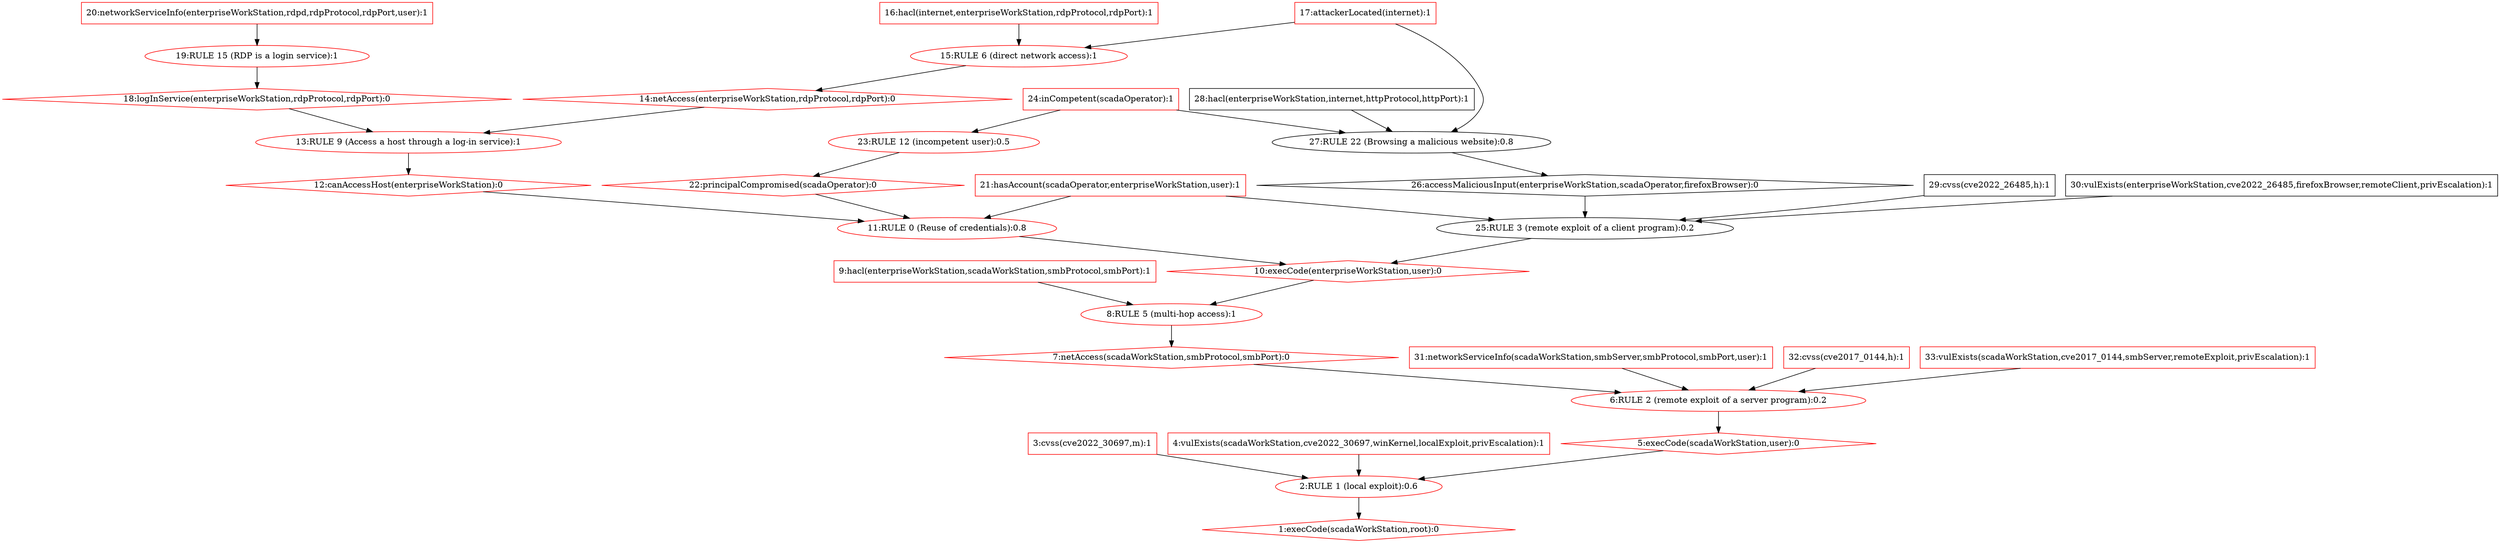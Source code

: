 strict digraph G {
  1 [ label="1:execCode(scadaWorkStation,root):0" shape="diamond" color="red" ];
  2 [ label="2:RULE 1 (local exploit):0.6" shape="ellipse" color="red" ];
  3 [ label="3:cvss(cve2022_30697,m):1" shape="box" color="red" ];
  4 [ label="4:vulExists(scadaWorkStation,cve2022_30697,winKernel,localExploit,privEscalation):1" shape="box" color="red" ];
  5 [ label="5:execCode(scadaWorkStation,user):0" shape="diamond" color="red" ];
  6 [ label="6:RULE 2 (remote exploit of a server program):0.2" shape="ellipse" color="red" ];
  7 [ label="7:netAccess(scadaWorkStation,smbProtocol,smbPort):0" shape="diamond" color="red" ];
  8 [ label="8:RULE 5 (multi-hop access):1" shape="ellipse" color="red" ];
  9 [ label="9:hacl(enterpriseWorkStation,scadaWorkStation,smbProtocol,smbPort):1" shape="box" color="red" ];
  10 [ label="10:execCode(enterpriseWorkStation,user):0" shape="diamond" color="red" ];
  11 [ label="11:RULE 0 (Reuse of credentials):0.8" shape="ellipse" color="red" ];
  12 [ label="12:canAccessHost(enterpriseWorkStation):0" shape="diamond" color="red" ];
  13 [ label="13:RULE 9 (Access a host through a log-in service):1" shape="ellipse" color="red" ];
  14 [ label="14:netAccess(enterpriseWorkStation,rdpProtocol,rdpPort):0" shape="diamond" color="red" ];
  15 [ label="15:RULE 6 (direct network access):1" shape="ellipse" color="red" ];
  16 [ label="16:hacl(internet,enterpriseWorkStation,rdpProtocol,rdpPort):1" shape="box" color="red" ];
  17 [ label="17:attackerLocated(internet):1" shape="box" color="red" ];
  18 [ label="18:logInService(enterpriseWorkStation,rdpProtocol,rdpPort):0" shape="diamond" color="red" ];
  19 [ label="19:RULE 15 (RDP is a login service):1" shape="ellipse" color="red" ];
  20 [ label="20:networkServiceInfo(enterpriseWorkStation,rdpd,rdpProtocol,rdpPort,user):1" shape="box" color="red" ];
  21 [ label="21:hasAccount(scadaOperator,enterpriseWorkStation,user):1" shape="box" color="red" ];
  22 [ label="22:principalCompromised(scadaOperator):0" shape="diamond" color="red" ];
  23 [ label="23:RULE 12 (incompetent user):0.5" shape="ellipse" color="red" ];
  24 [ label="24:inCompetent(scadaOperator):1" shape="box" color="red" ];
  25 [ label="25:RULE 3 (remote exploit of a client program):0.2" shape="ellipse" ];
  26 [ label="26:accessMaliciousInput(enterpriseWorkStation,scadaOperator,firefoxBrowser):0" shape="diamond" ];
  27 [ label="27:RULE 22 (Browsing a malicious website):0.8" shape="ellipse" ];
  28 [ label="28:hacl(enterpriseWorkStation,internet,httpProtocol,httpPort):1" shape="box" ];
  29 [ label="29:cvss(cve2022_26485,h):1" shape="box" ];
  30 [ label="30:vulExists(enterpriseWorkStation,cve2022_26485,firefoxBrowser,remoteClient,privEscalation):1" shape="box" ];
  31 [ label="31:networkServiceInfo(scadaWorkStation,smbServer,smbProtocol,smbPort,user):1" shape="box" color="red" ];
  32 [ label="32:cvss(cve2017_0144,h):1" shape="box" color="red" ];
  33 [ label="33:vulExists(scadaWorkStation,cve2017_0144,smbServer,remoteExploit,privEscalation):1" shape="box" color="red" ];
  3 -> 2;
  4 -> 2;
  9 -> 8;
  16 -> 15;
  17 -> 15;
  15 -> 14;
  14 -> 13;
  20 -> 19;
  19 -> 18;
  18 -> 13;
  13 -> 12;
  12 -> 11;
  21 -> 11;
  24 -> 23;
  23 -> 22;
  22 -> 11;
  11 -> 10;
  17 -> 27;
  28 -> 27;
  24 -> 27;
  27 -> 26;
  26 -> 25;
  21 -> 25;
  29 -> 25;
  30 -> 25;
  25 -> 10;
  10 -> 8;
  8 -> 7;
  7 -> 6;
  31 -> 6;
  32 -> 6;
  33 -> 6;
  6 -> 5;
  5 -> 2;
  2 -> 1;
}
